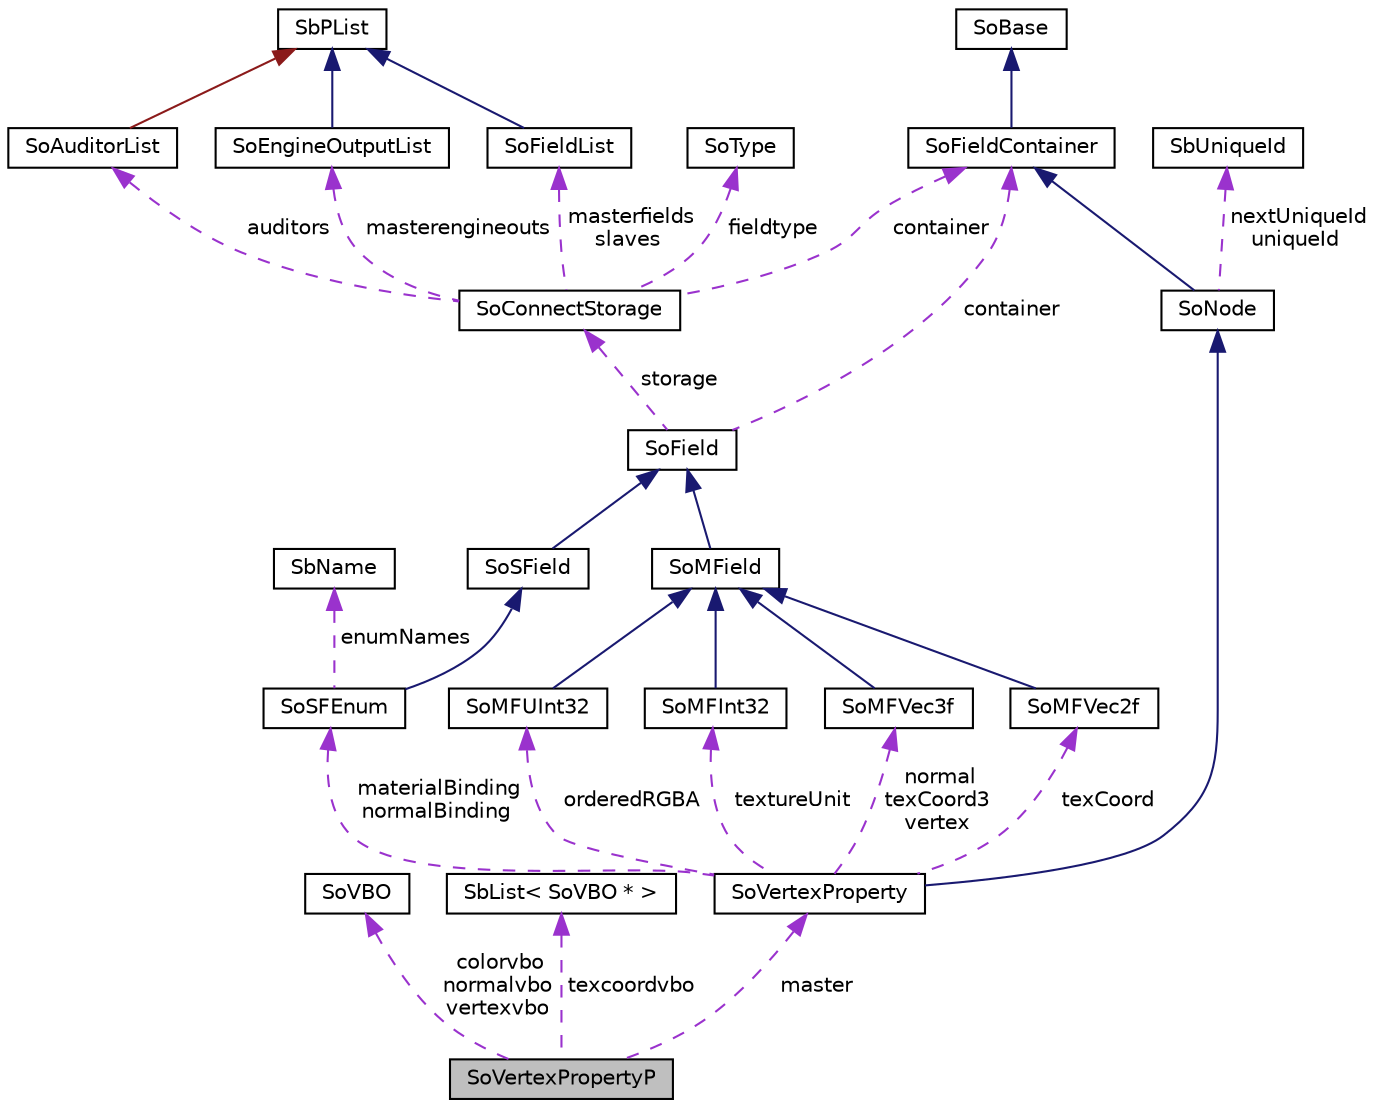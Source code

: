 digraph "SoVertexPropertyP"
{
 // LATEX_PDF_SIZE
  edge [fontname="Helvetica",fontsize="10",labelfontname="Helvetica",labelfontsize="10"];
  node [fontname="Helvetica",fontsize="10",shape=record];
  Node1 [label="SoVertexPropertyP",height=0.2,width=0.4,color="black", fillcolor="grey75", style="filled", fontcolor="black",tooltip=" "];
  Node2 -> Node1 [dir="back",color="darkorchid3",fontsize="10",style="dashed",label=" colorvbo\nnormalvbo\nvertexvbo" ,fontname="Helvetica"];
  Node2 [label="SoVBO",height=0.2,width=0.4,color="black", fillcolor="white", style="filled",URL="$classSoVBO.html",tooltip="The SoVBO class is used to handle OpenGL vertex buffer objects."];
  Node3 -> Node1 [dir="back",color="darkorchid3",fontsize="10",style="dashed",label=" texcoordvbo" ,fontname="Helvetica"];
  Node3 [label="SbList\< SoVBO * \>",height=0.2,width=0.4,color="black", fillcolor="white", style="filled",URL="$classSbList.html",tooltip=" "];
  Node4 -> Node1 [dir="back",color="darkorchid3",fontsize="10",style="dashed",label=" master" ,fontname="Helvetica"];
  Node4 [label="SoVertexProperty",height=0.2,width=0.4,color="black", fillcolor="white", style="filled",URL="$classSoVertexProperty.html",tooltip="The SoVertexProperty class collects the functionality of various appearance nodes."];
  Node5 -> Node4 [dir="back",color="midnightblue",fontsize="10",style="solid",fontname="Helvetica"];
  Node5 [label="SoNode",height=0.2,width=0.4,color="black", fillcolor="white", style="filled",URL="$classSoNode.html",tooltip="The SoNode class is the base class for nodes used in scene graphs."];
  Node6 -> Node5 [dir="back",color="midnightblue",fontsize="10",style="solid",fontname="Helvetica"];
  Node6 [label="SoFieldContainer",height=0.2,width=0.4,color="black", fillcolor="white", style="filled",URL="$classSoFieldContainer.html",tooltip="The SoFieldContainer class is a base class for all classes that contain fields."];
  Node7 -> Node6 [dir="back",color="midnightblue",fontsize="10",style="solid",fontname="Helvetica"];
  Node7 [label="SoBase",height=0.2,width=0.4,color="black", fillcolor="white", style="filled",URL="$classSoBase.html",tooltip="The SoBase class is the top-level superclass for a number of class-hierarchies."];
  Node8 -> Node5 [dir="back",color="darkorchid3",fontsize="10",style="dashed",label=" nextUniqueId\nuniqueId" ,fontname="Helvetica"];
  Node8 [label="SbUniqueId",height=0.2,width=0.4,color="black", fillcolor="white", style="filled",URL="$classSbUniqueId.html",tooltip="SbUniqueId is an integer type for node identifiers."];
  Node9 -> Node4 [dir="back",color="darkorchid3",fontsize="10",style="dashed",label=" textureUnit" ,fontname="Helvetica"];
  Node9 [label="SoMFInt32",height=0.2,width=0.4,color="black", fillcolor="white", style="filled",URL="$classSoMFInt32.html",tooltip="The SoMFInt32 class is a container for 32-bit integer values."];
  Node10 -> Node9 [dir="back",color="midnightblue",fontsize="10",style="solid",fontname="Helvetica"];
  Node10 [label="SoMField",height=0.2,width=0.4,color="black", fillcolor="white", style="filled",URL="$classSoMField.html",tooltip="The SoMField class is the base class for fields which can contain multiple values."];
  Node11 -> Node10 [dir="back",color="midnightblue",fontsize="10",style="solid",fontname="Helvetica"];
  Node11 [label="SoField",height=0.2,width=0.4,color="black", fillcolor="white", style="filled",URL="$classSoField.html",tooltip="The SoField class is the top-level abstract base class for fields."];
  Node6 -> Node11 [dir="back",color="darkorchid3",fontsize="10",style="dashed",label=" container" ,fontname="Helvetica"];
  Node12 -> Node11 [dir="back",color="darkorchid3",fontsize="10",style="dashed",label=" storage" ,fontname="Helvetica"];
  Node12 [label="SoConnectStorage",height=0.2,width=0.4,color="black", fillcolor="white", style="filled",URL="$classSoConnectStorage.html",tooltip=" "];
  Node13 -> Node12 [dir="back",color="darkorchid3",fontsize="10",style="dashed",label=" masterfields\nslaves" ,fontname="Helvetica"];
  Node13 [label="SoFieldList",height=0.2,width=0.4,color="black", fillcolor="white", style="filled",URL="$classSoFieldList.html",tooltip="The SoFieldList class is a container for pointers to SoField objects."];
  Node14 -> Node13 [dir="back",color="midnightblue",fontsize="10",style="solid",fontname="Helvetica"];
  Node14 [label="SbPList",height=0.2,width=0.4,color="black", fillcolor="white", style="filled",URL="$classSbPList.html",tooltip="The SbPList class is a container class for void pointers."];
  Node15 -> Node12 [dir="back",color="darkorchid3",fontsize="10",style="dashed",label=" auditors" ,fontname="Helvetica"];
  Node15 [label="SoAuditorList",height=0.2,width=0.4,color="black", fillcolor="white", style="filled",URL="$classSoAuditorList.html",tooltip="The SoAuditorList class is used to keep track of auditors for certain object classes."];
  Node14 -> Node15 [dir="back",color="firebrick4",fontsize="10",style="solid",fontname="Helvetica"];
  Node6 -> Node12 [dir="back",color="darkorchid3",fontsize="10",style="dashed",label=" container" ,fontname="Helvetica"];
  Node16 -> Node12 [dir="back",color="darkorchid3",fontsize="10",style="dashed",label=" fieldtype" ,fontname="Helvetica"];
  Node16 [label="SoType",height=0.2,width=0.4,color="black", fillcolor="white", style="filled",URL="$classSoType.html",tooltip="The SoType class is the basis for the runtime type system in Coin."];
  Node17 -> Node12 [dir="back",color="darkorchid3",fontsize="10",style="dashed",label=" masterengineouts" ,fontname="Helvetica"];
  Node17 [label="SoEngineOutputList",height=0.2,width=0.4,color="black", fillcolor="white", style="filled",URL="$classSoEngineOutputList.html",tooltip="The SoEngineOutputList class is a container for SoEngineOutput objects."];
  Node14 -> Node17 [dir="back",color="midnightblue",fontsize="10",style="solid",fontname="Helvetica"];
  Node18 -> Node4 [dir="back",color="darkorchid3",fontsize="10",style="dashed",label=" materialBinding\nnormalBinding" ,fontname="Helvetica"];
  Node18 [label="SoSFEnum",height=0.2,width=0.4,color="black", fillcolor="white", style="filled",URL="$classSoSFEnum.html",tooltip="The SoSFEnum class is a container for an enum value."];
  Node19 -> Node18 [dir="back",color="midnightblue",fontsize="10",style="solid",fontname="Helvetica"];
  Node19 [label="SoSField",height=0.2,width=0.4,color="black", fillcolor="white", style="filled",URL="$classSoSField.html",tooltip="The SoSField class is the base class for fields which contains only a single value."];
  Node11 -> Node19 [dir="back",color="midnightblue",fontsize="10",style="solid",fontname="Helvetica"];
  Node20 -> Node18 [dir="back",color="darkorchid3",fontsize="10",style="dashed",label=" enumNames" ,fontname="Helvetica"];
  Node20 [label="SbName",height=0.2,width=0.4,color="black", fillcolor="white", style="filled",URL="$classSbName.html",tooltip="The SbName class stores strings by reference."];
  Node21 -> Node4 [dir="back",color="darkorchid3",fontsize="10",style="dashed",label=" normal\ntexCoord3\nvertex" ,fontname="Helvetica"];
  Node21 [label="SoMFVec3f",height=0.2,width=0.4,color="black", fillcolor="white", style="filled",URL="$classSoMFVec3f.html",tooltip="The SoMFVec3f class is a container for SbVec3f vectors."];
  Node10 -> Node21 [dir="back",color="midnightblue",fontsize="10",style="solid",fontname="Helvetica"];
  Node22 -> Node4 [dir="back",color="darkorchid3",fontsize="10",style="dashed",label=" texCoord" ,fontname="Helvetica"];
  Node22 [label="SoMFVec2f",height=0.2,width=0.4,color="black", fillcolor="white", style="filled",URL="$classSoMFVec2f.html",tooltip="The SoMFVec2f class is a container for SbVec2f vectors."];
  Node10 -> Node22 [dir="back",color="midnightblue",fontsize="10",style="solid",fontname="Helvetica"];
  Node23 -> Node4 [dir="back",color="darkorchid3",fontsize="10",style="dashed",label=" orderedRGBA" ,fontname="Helvetica"];
  Node23 [label="SoMFUInt32",height=0.2,width=0.4,color="black", fillcolor="white", style="filled",URL="$classSoMFUInt32.html",tooltip="The SoMFUInt32 class is a container for 32-bit unsigned integer values."];
  Node10 -> Node23 [dir="back",color="midnightblue",fontsize="10",style="solid",fontname="Helvetica"];
}
